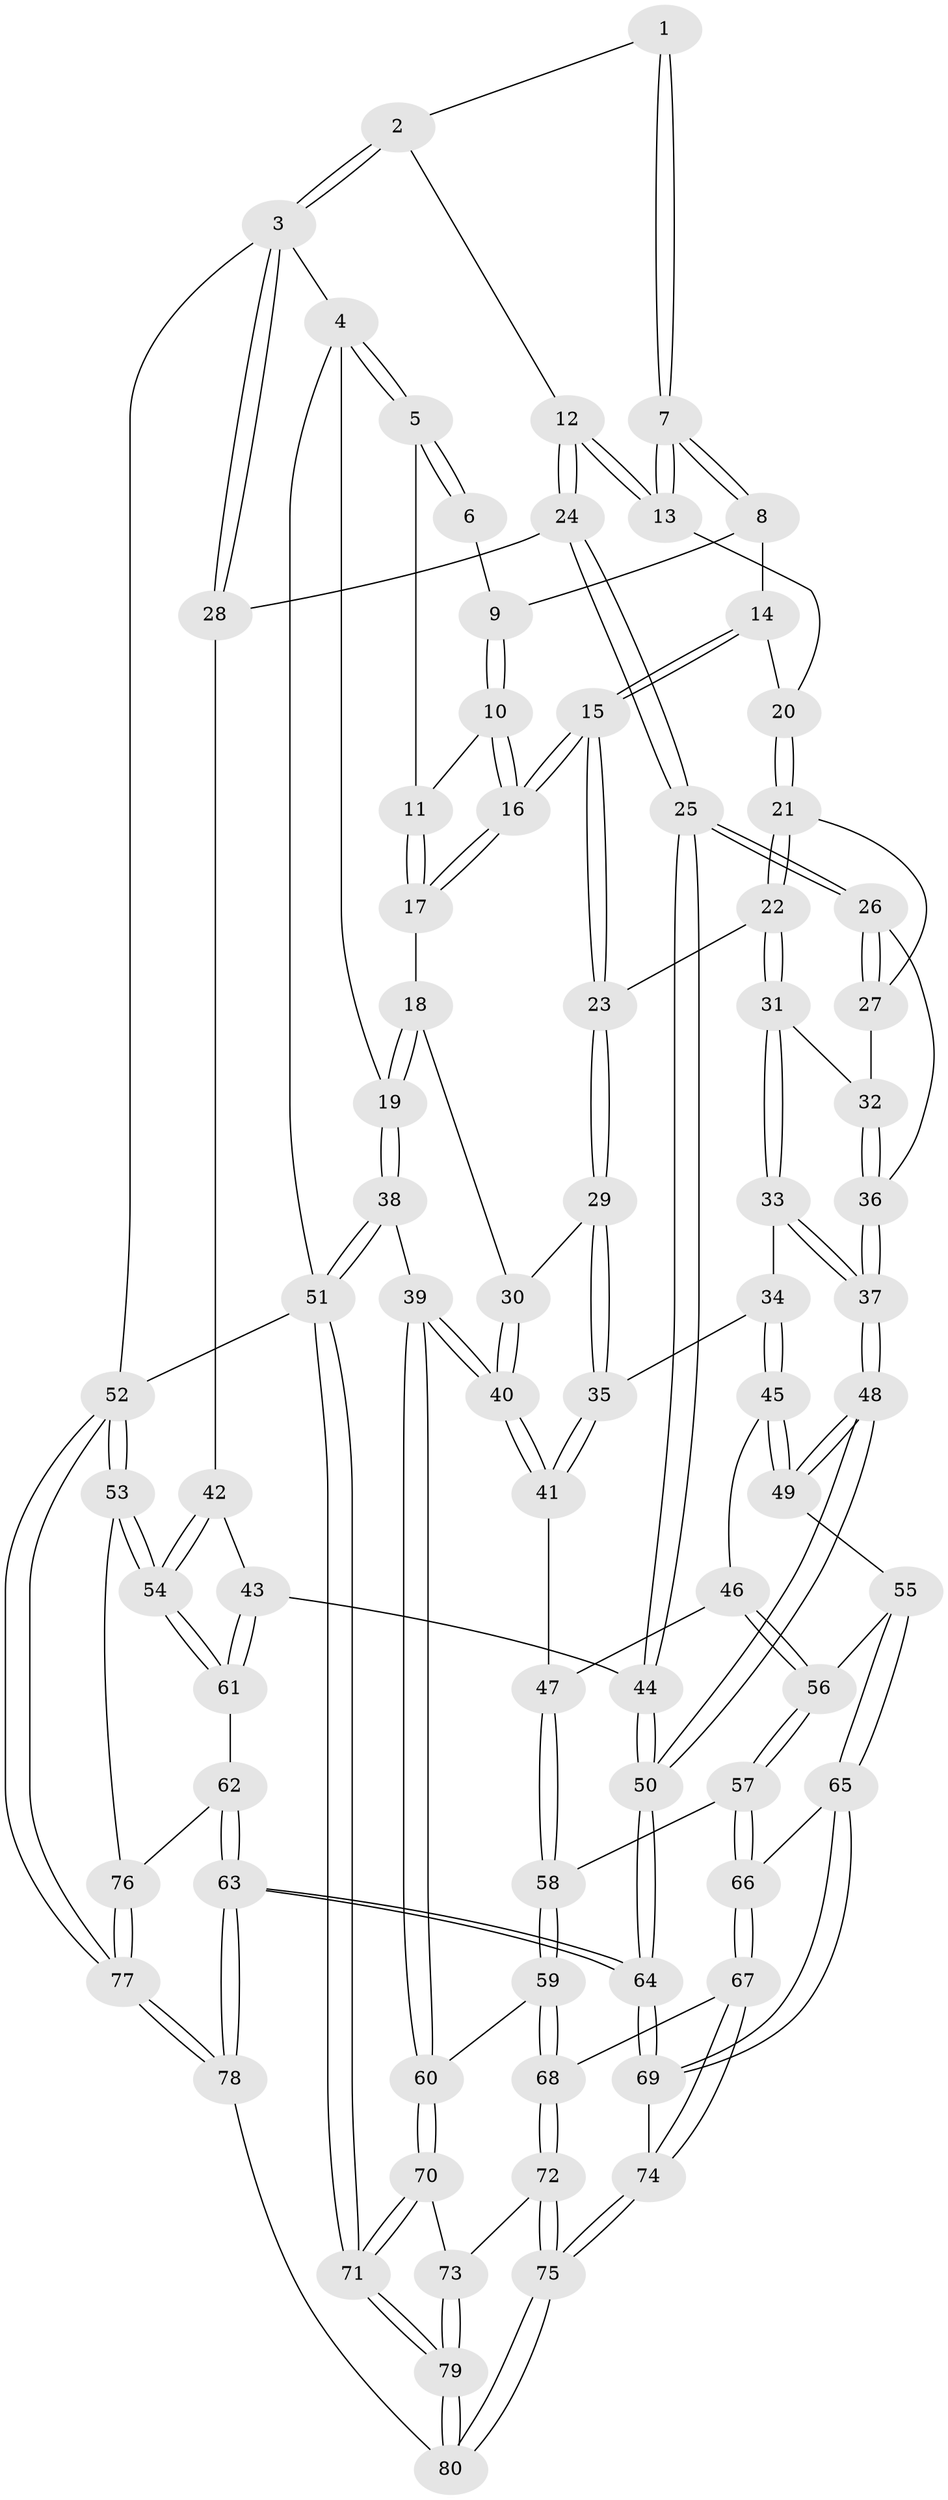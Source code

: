 // coarse degree distribution, {4: 0.45652173913043476, 5: 0.30434782608695654, 6: 0.06521739130434782, 3: 0.17391304347826086}
// Generated by graph-tools (version 1.1) at 2025/52/02/27/25 19:52:39]
// undirected, 80 vertices, 197 edges
graph export_dot {
graph [start="1"]
  node [color=gray90,style=filled];
  1 [pos="+0.7491250788186408+0"];
  2 [pos="+1+0"];
  3 [pos="+1+0"];
  4 [pos="+0+0"];
  5 [pos="+0+0"];
  6 [pos="+0.487989150648193+0"];
  7 [pos="+0.720393531584732+0.14222962837433079"];
  8 [pos="+0.5482926552665778+0.04569895332318602"];
  9 [pos="+0.4908837508446383+0"];
  10 [pos="+0.3916788812565703+0.1057022101916688"];
  11 [pos="+0.2710837782055156+0.06365568685656309"];
  12 [pos="+0.7853464748780484+0.18532821062286542"];
  13 [pos="+0.7322785181560457+0.16778211075001884"];
  14 [pos="+0.5198210553857866+0.19064244424067328"];
  15 [pos="+0.41502716999006944+0.2733759902258612"];
  16 [pos="+0.39898189383357263+0.25746734968466134"];
  17 [pos="+0.24480523107792493+0.22941425271778965"];
  18 [pos="+0.2438221663248276+0.22961385308653745"];
  19 [pos="+0+0.23046695650024895"];
  20 [pos="+0.6946704370116111+0.1962658796114459"];
  21 [pos="+0.6647655054095746+0.24951634439251655"];
  22 [pos="+0.4406853077940644+0.3391301721826681"];
  23 [pos="+0.4346662865137519+0.3354606650984619"];
  24 [pos="+0.8961751286773157+0.27064575189204915"];
  25 [pos="+0.767410281854139+0.485987860602894"];
  26 [pos="+0.7293208205081345+0.4764210196531441"];
  27 [pos="+0.656628943410379+0.39083190616949304"];
  28 [pos="+1+0.23386609164250918"];
  29 [pos="+0.37165293832955815+0.3946598885605326"];
  30 [pos="+0.24089266926851638+0.4749767528944252"];
  31 [pos="+0.44400604264267274+0.3424192876910021"];
  32 [pos="+0.44565646830974437+0.3435345567690161"];
  33 [pos="+0.44953169702830037+0.5564068170607502"];
  34 [pos="+0.43289966299316573+0.5659654966361068"];
  35 [pos="+0.40433493240679363+0.5606937084445345"];
  36 [pos="+0.5721678955090589+0.5377245931149479"];
  37 [pos="+0.5603266252787948+0.5565270810351405"];
  38 [pos="+0+0.5060433002986401"];
  39 [pos="+0.10879620837347953+0.5820227938502296"];
  40 [pos="+0.1262781817892956+0.5750400597048791"];
  41 [pos="+0.2880343252375023+0.5899301307943418"];
  42 [pos="+1+0.38132528088989975"];
  43 [pos="+0.8228582531069734+0.5840717932527494"];
  44 [pos="+0.8168827592953376+0.5802637104373208"];
  45 [pos="+0.43805432110482145+0.6183717887230485"];
  46 [pos="+0.40478803487541615+0.650648753984893"];
  47 [pos="+0.382058092503207+0.6530236223802744"];
  48 [pos="+0.5630712975354484+0.7112776225409159"];
  49 [pos="+0.5496408670698582+0.7113201876992652"];
  50 [pos="+0.6079272522246546+0.7471960139621397"];
  51 [pos="+0+1"];
  52 [pos="+1+1"];
  53 [pos="+1+0.7532210264162792"];
  54 [pos="+1+0.7404155761576735"];
  55 [pos="+0.48821695976848783+0.7281143142632726"];
  56 [pos="+0.46500193353748576+0.7325022551757965"];
  57 [pos="+0.43669017299781837+0.7463845408056756"];
  58 [pos="+0.37643875096004353+0.716737275294427"];
  59 [pos="+0.2532211264394477+0.735663966347806"];
  60 [pos="+0.14540710132858453+0.6572285513933984"];
  61 [pos="+0.8301150847039016+0.5943176710534881"];
  62 [pos="+0.8607934906467102+0.815233193279694"];
  63 [pos="+0.7141599817965748+0.9180987983198619"];
  64 [pos="+0.6324535476175704+0.8427877138438075"];
  65 [pos="+0.4663142345080612+0.8438448014716181"];
  66 [pos="+0.41001992430816747+0.7965125911673556"];
  67 [pos="+0.3471302401631185+0.8423237280675249"];
  68 [pos="+0.3286471969607165+0.8472525353932793"];
  69 [pos="+0.5056243157243262+0.8939718000361353"];
  70 [pos="+0.1313238223294486+0.8634845037261824"];
  71 [pos="+0+1"];
  72 [pos="+0.32351616474829825+0.8634783247460397"];
  73 [pos="+0.23334817654656767+0.9114201453373618"];
  74 [pos="+0.4881768118006374+0.9096399962101325"];
  75 [pos="+0.40112327455930014+1"];
  76 [pos="+0.861172670016715+0.8153227691079545"];
  77 [pos="+1+1"];
  78 [pos="+0.7408817044198434+1"];
  79 [pos="+0.24125867103632168+1"];
  80 [pos="+0.3892965614249817+1"];
  1 -- 2;
  1 -- 7;
  1 -- 7;
  2 -- 3;
  2 -- 3;
  2 -- 12;
  3 -- 4;
  3 -- 28;
  3 -- 28;
  3 -- 52;
  4 -- 5;
  4 -- 5;
  4 -- 19;
  4 -- 51;
  5 -- 6;
  5 -- 6;
  5 -- 11;
  6 -- 9;
  7 -- 8;
  7 -- 8;
  7 -- 13;
  7 -- 13;
  8 -- 9;
  8 -- 14;
  9 -- 10;
  9 -- 10;
  10 -- 11;
  10 -- 16;
  10 -- 16;
  11 -- 17;
  11 -- 17;
  12 -- 13;
  12 -- 13;
  12 -- 24;
  12 -- 24;
  13 -- 20;
  14 -- 15;
  14 -- 15;
  14 -- 20;
  15 -- 16;
  15 -- 16;
  15 -- 23;
  15 -- 23;
  16 -- 17;
  16 -- 17;
  17 -- 18;
  18 -- 19;
  18 -- 19;
  18 -- 30;
  19 -- 38;
  19 -- 38;
  20 -- 21;
  20 -- 21;
  21 -- 22;
  21 -- 22;
  21 -- 27;
  22 -- 23;
  22 -- 31;
  22 -- 31;
  23 -- 29;
  23 -- 29;
  24 -- 25;
  24 -- 25;
  24 -- 28;
  25 -- 26;
  25 -- 26;
  25 -- 44;
  25 -- 44;
  26 -- 27;
  26 -- 27;
  26 -- 36;
  27 -- 32;
  28 -- 42;
  29 -- 30;
  29 -- 35;
  29 -- 35;
  30 -- 40;
  30 -- 40;
  31 -- 32;
  31 -- 33;
  31 -- 33;
  32 -- 36;
  32 -- 36;
  33 -- 34;
  33 -- 37;
  33 -- 37;
  34 -- 35;
  34 -- 45;
  34 -- 45;
  35 -- 41;
  35 -- 41;
  36 -- 37;
  36 -- 37;
  37 -- 48;
  37 -- 48;
  38 -- 39;
  38 -- 51;
  38 -- 51;
  39 -- 40;
  39 -- 40;
  39 -- 60;
  39 -- 60;
  40 -- 41;
  40 -- 41;
  41 -- 47;
  42 -- 43;
  42 -- 54;
  42 -- 54;
  43 -- 44;
  43 -- 61;
  43 -- 61;
  44 -- 50;
  44 -- 50;
  45 -- 46;
  45 -- 49;
  45 -- 49;
  46 -- 47;
  46 -- 56;
  46 -- 56;
  47 -- 58;
  47 -- 58;
  48 -- 49;
  48 -- 49;
  48 -- 50;
  48 -- 50;
  49 -- 55;
  50 -- 64;
  50 -- 64;
  51 -- 71;
  51 -- 71;
  51 -- 52;
  52 -- 53;
  52 -- 53;
  52 -- 77;
  52 -- 77;
  53 -- 54;
  53 -- 54;
  53 -- 76;
  54 -- 61;
  54 -- 61;
  55 -- 56;
  55 -- 65;
  55 -- 65;
  56 -- 57;
  56 -- 57;
  57 -- 58;
  57 -- 66;
  57 -- 66;
  58 -- 59;
  58 -- 59;
  59 -- 60;
  59 -- 68;
  59 -- 68;
  60 -- 70;
  60 -- 70;
  61 -- 62;
  62 -- 63;
  62 -- 63;
  62 -- 76;
  63 -- 64;
  63 -- 64;
  63 -- 78;
  63 -- 78;
  64 -- 69;
  64 -- 69;
  65 -- 66;
  65 -- 69;
  65 -- 69;
  66 -- 67;
  66 -- 67;
  67 -- 68;
  67 -- 74;
  67 -- 74;
  68 -- 72;
  68 -- 72;
  69 -- 74;
  70 -- 71;
  70 -- 71;
  70 -- 73;
  71 -- 79;
  71 -- 79;
  72 -- 73;
  72 -- 75;
  72 -- 75;
  73 -- 79;
  73 -- 79;
  74 -- 75;
  74 -- 75;
  75 -- 80;
  75 -- 80;
  76 -- 77;
  76 -- 77;
  77 -- 78;
  77 -- 78;
  78 -- 80;
  79 -- 80;
  79 -- 80;
}
